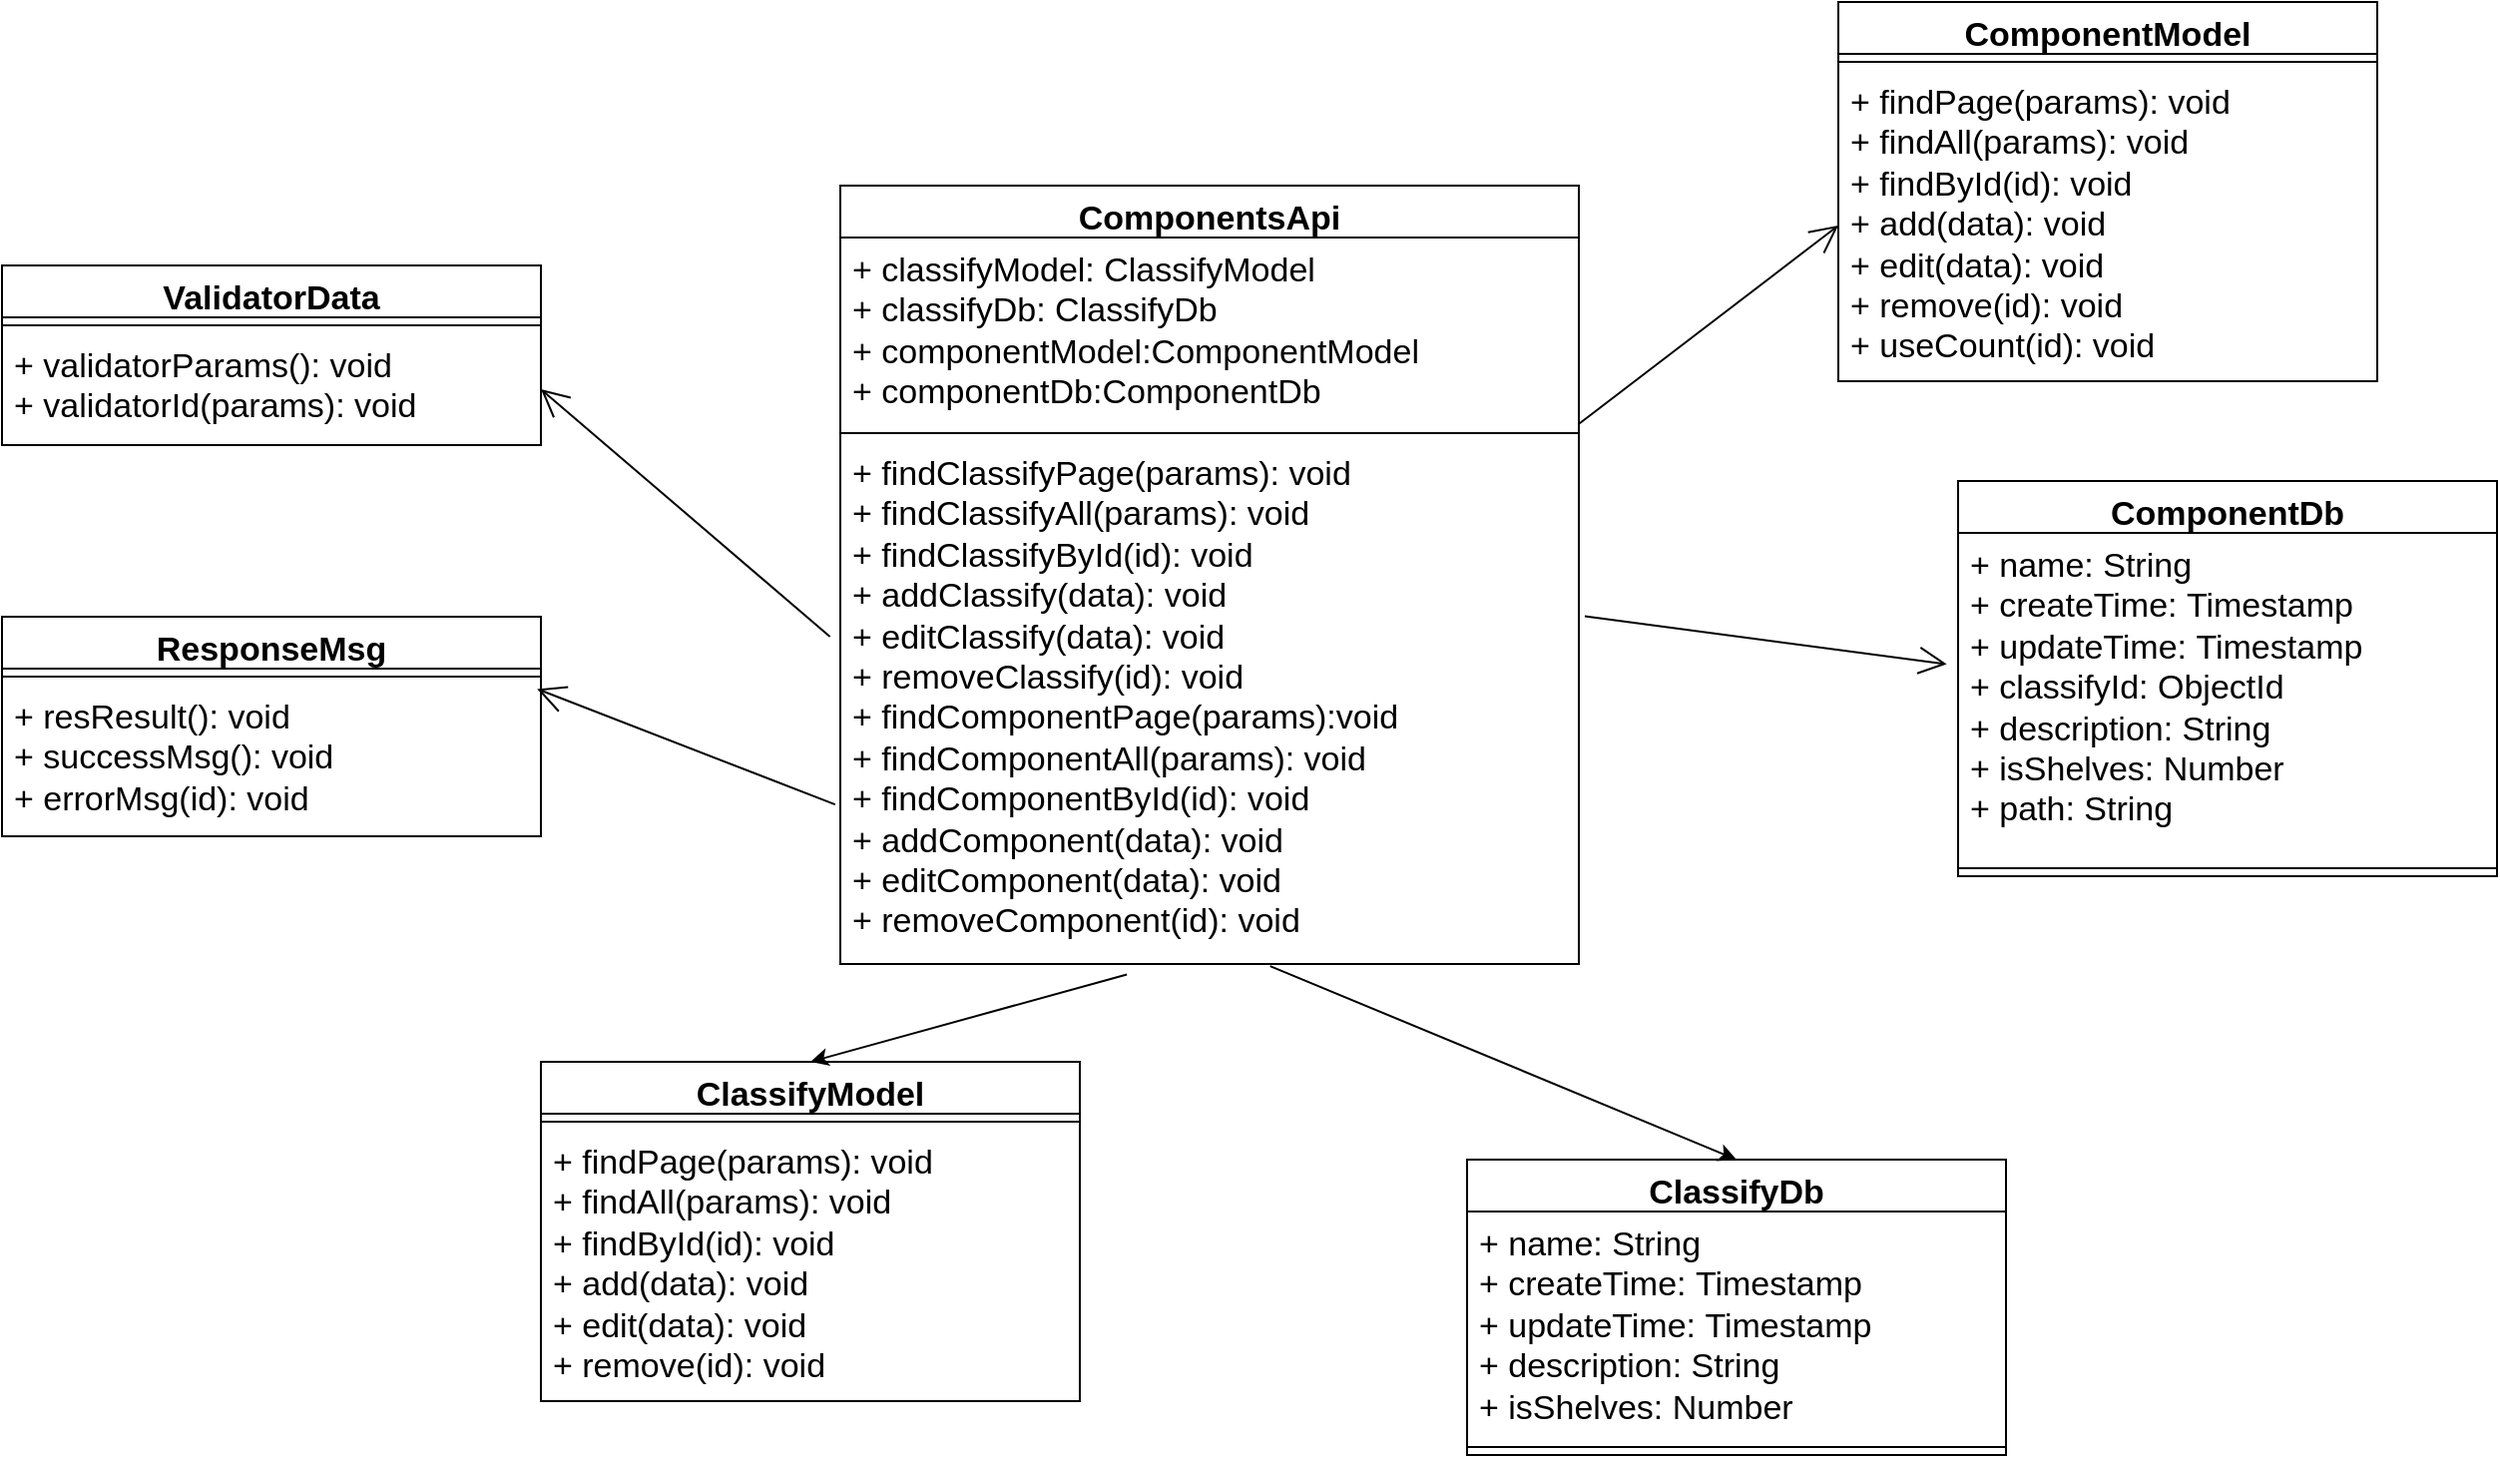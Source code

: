 <mxfile version="24.1.0" type="github">
  <diagram name="第 1 页" id="SAv2pcNWaHPI_d_t_Jxi">
    <mxGraphModel dx="445" dy="1830" grid="1" gridSize="10" guides="1" tooltips="1" connect="1" arrows="1" fold="1" page="1" pageScale="1" pageWidth="827" pageHeight="1169" math="0" shadow="0">
      <root>
        <mxCell id="0" />
        <mxCell id="1" parent="0" />
        <mxCell id="RhDZMjjsc5ACzwqg7XXK-1" value="ComponentsApi&lt;div style=&quot;font-size: 17px;&quot;&gt;&lt;br style=&quot;font-size: 17px;&quot;&gt;&lt;/div&gt;" style="swimlane;fontStyle=1;align=center;verticalAlign=top;childLayout=stackLayout;horizontal=1;startSize=26;horizontalStack=0;resizeParent=1;resizeParentMax=0;resizeLast=0;collapsible=1;marginBottom=0;whiteSpace=wrap;html=1;fontSize=17;" parent="1" vertex="1">
          <mxGeometry x="1690" y="-328" width="370" height="390" as="geometry" />
        </mxCell>
        <mxCell id="RhDZMjjsc5ACzwqg7XXK-2" value="+ classifyModel: ClassifyModel&lt;br style=&quot;font-size: 17px;&quot;&gt;+&amp;nbsp;classifyDb: ClassifyDb&lt;br style=&quot;font-size: 17px;&quot;&gt;+ componentModel:ComponentModel&lt;br style=&quot;font-size: 17px;&quot;&gt;+ componentDb:ComponentDb" style="text;strokeColor=none;fillColor=none;align=left;verticalAlign=top;spacingLeft=4;spacingRight=4;overflow=hidden;rotatable=0;points=[[0,0.5],[1,0.5]];portConstraint=eastwest;whiteSpace=wrap;html=1;fontSize=17;" parent="RhDZMjjsc5ACzwqg7XXK-1" vertex="1">
          <mxGeometry y="26" width="370" height="94" as="geometry" />
        </mxCell>
        <mxCell id="RhDZMjjsc5ACzwqg7XXK-3" value="" style="line;strokeWidth=1;fillColor=none;align=left;verticalAlign=middle;spacingTop=-1;spacingLeft=3;spacingRight=3;rotatable=0;labelPosition=right;points=[];portConstraint=eastwest;strokeColor=inherit;fontSize=17;" parent="RhDZMjjsc5ACzwqg7XXK-1" vertex="1">
          <mxGeometry y="120" width="370" height="8" as="geometry" />
        </mxCell>
        <mxCell id="RhDZMjjsc5ACzwqg7XXK-4" value="+ findClassifyPage(params): void&lt;br style=&quot;font-size: 17px;&quot;&gt;+ findClassifyAll(params): void&lt;br style=&quot;font-size: 17px;&quot;&gt;+ findClassifyById(id): void&lt;br style=&quot;font-size: 17px;&quot;&gt;+ addClassify(data): void&lt;br style=&quot;font-size: 17px;&quot;&gt;+ editClassify(data): void&lt;br style=&quot;font-size: 17px;&quot;&gt;+ removeClassify(id): void&lt;br style=&quot;font-size: 17px;&quot;&gt;+ findComponentPage(params):void&lt;br style=&quot;border-color: var(--border-color); font-size: 17px;&quot;&gt;+ findComponentAll(params): void&lt;br style=&quot;border-color: var(--border-color); font-size: 17px;&quot;&gt;+ findComponentById(id): void&lt;br style=&quot;border-color: var(--border-color); font-size: 17px;&quot;&gt;+ addComponent(data): void&lt;br style=&quot;border-color: var(--border-color); font-size: 17px;&quot;&gt;+ editComponent(data): void&lt;br style=&quot;border-color: var(--border-color); font-size: 17px;&quot;&gt;+ removeComponent(id): void" style="text;strokeColor=none;fillColor=none;align=left;verticalAlign=top;spacingLeft=4;spacingRight=4;overflow=hidden;rotatable=0;points=[[0,0.5],[1,0.5]];portConstraint=eastwest;whiteSpace=wrap;html=1;fontSize=17;" parent="RhDZMjjsc5ACzwqg7XXK-1" vertex="1">
          <mxGeometry y="128" width="370" height="262" as="geometry" />
        </mxCell>
        <mxCell id="RhDZMjjsc5ACzwqg7XXK-5" value="ComponentModel" style="swimlane;fontStyle=1;align=center;verticalAlign=top;childLayout=stackLayout;horizontal=1;startSize=26;horizontalStack=0;resizeParent=1;resizeParentMax=0;resizeLast=0;collapsible=1;marginBottom=0;whiteSpace=wrap;html=1;fontSize=17;" parent="1" vertex="1">
          <mxGeometry x="2190" y="-420" width="270" height="190" as="geometry" />
        </mxCell>
        <mxCell id="RhDZMjjsc5ACzwqg7XXK-6" value="" style="line;strokeWidth=1;fillColor=none;align=left;verticalAlign=middle;spacingTop=-1;spacingLeft=3;spacingRight=3;rotatable=0;labelPosition=right;points=[];portConstraint=eastwest;strokeColor=inherit;fontSize=17;" parent="RhDZMjjsc5ACzwqg7XXK-5" vertex="1">
          <mxGeometry y="26" width="270" height="8" as="geometry" />
        </mxCell>
        <mxCell id="RhDZMjjsc5ACzwqg7XXK-7" value="+ findPage(params): void&lt;br style=&quot;font-size: 17px;&quot;&gt;+ findAll(params): void&lt;br style=&quot;font-size: 17px;&quot;&gt;+ findById(id): void&lt;br style=&quot;font-size: 17px;&quot;&gt;+ add(data): void&lt;br style=&quot;font-size: 17px;&quot;&gt;+ edit(data): void&lt;br style=&quot;font-size: 17px;&quot;&gt;+ remove(id): void&lt;div&gt;+ useCount(id): void&lt;/div&gt;" style="text;strokeColor=none;fillColor=none;align=left;verticalAlign=top;spacingLeft=4;spacingRight=4;overflow=hidden;rotatable=0;points=[[0,0.5],[1,0.5]];portConstraint=eastwest;whiteSpace=wrap;html=1;fontSize=17;" parent="RhDZMjjsc5ACzwqg7XXK-5" vertex="1">
          <mxGeometry y="34" width="270" height="156" as="geometry" />
        </mxCell>
        <mxCell id="RhDZMjjsc5ACzwqg7XXK-8" value="ComponentDb" style="swimlane;fontStyle=1;align=center;verticalAlign=top;childLayout=stackLayout;horizontal=1;startSize=26;horizontalStack=0;resizeParent=1;resizeParentMax=0;resizeLast=0;collapsible=1;marginBottom=0;whiteSpace=wrap;html=1;fontSize=17;" parent="1" vertex="1">
          <mxGeometry x="2250" y="-180" width="270" height="198" as="geometry" />
        </mxCell>
        <mxCell id="RhDZMjjsc5ACzwqg7XXK-9" value="+ name: String&lt;br style=&quot;border-color: var(--border-color); font-size: 17px;&quot;&gt;+ createTime:&amp;nbsp;Timestamp&lt;br style=&quot;border-color: var(--border-color); font-size: 17px;&quot;&gt;+&amp;nbsp;updateTime:&amp;nbsp;Timestamp&lt;br style=&quot;font-size: 17px;&quot;&gt;+&amp;nbsp;classifyId: ObjectId&lt;br style=&quot;font-size: 17px;&quot;&gt;+&amp;nbsp;description: String&lt;br style=&quot;border-color: var(--border-color); font-size: 17px;&quot;&gt;+ isShelves:&amp;nbsp;Number&lt;div style=&quot;font-size: 17px;&quot;&gt;+ path: String&lt;/div&gt;" style="text;strokeColor=none;fillColor=none;align=left;verticalAlign=top;spacingLeft=4;spacingRight=4;overflow=hidden;rotatable=0;points=[[0,0.5],[1,0.5]];portConstraint=eastwest;whiteSpace=wrap;html=1;fontSize=17;" parent="RhDZMjjsc5ACzwqg7XXK-8" vertex="1">
          <mxGeometry y="26" width="270" height="164" as="geometry" />
        </mxCell>
        <mxCell id="RhDZMjjsc5ACzwqg7XXK-10" value="" style="line;strokeWidth=1;fillColor=none;align=left;verticalAlign=middle;spacingTop=-1;spacingLeft=3;spacingRight=3;rotatable=0;labelPosition=right;points=[];portConstraint=eastwest;strokeColor=inherit;fontSize=17;" parent="RhDZMjjsc5ACzwqg7XXK-8" vertex="1">
          <mxGeometry y="190" width="270" height="8" as="geometry" />
        </mxCell>
        <mxCell id="RhDZMjjsc5ACzwqg7XXK-11" value="" style="endArrow=open;endFill=1;endSize=12;html=1;rounded=0;entryX=0;entryY=0.5;entryDx=0;entryDy=0;exitX=1.001;exitY=0.991;exitDx=0;exitDy=0;exitPerimeter=0;fontSize=17;" parent="1" source="RhDZMjjsc5ACzwqg7XXK-2" target="RhDZMjjsc5ACzwqg7XXK-7" edge="1">
          <mxGeometry width="160" relative="1" as="geometry">
            <mxPoint x="2084" y="-200" as="sourcePoint" />
            <mxPoint x="2090" y="-158" as="targetPoint" />
          </mxGeometry>
        </mxCell>
        <mxCell id="RhDZMjjsc5ACzwqg7XXK-12" value="" style="endArrow=open;endFill=1;endSize=12;html=1;rounded=0;entryX=-0.021;entryY=0.401;entryDx=0;entryDy=0;exitX=1.008;exitY=0.335;exitDx=0;exitDy=0;exitPerimeter=0;entryPerimeter=0;fontSize=17;" parent="1" source="RhDZMjjsc5ACzwqg7XXK-4" target="RhDZMjjsc5ACzwqg7XXK-9" edge="1">
          <mxGeometry width="160" relative="1" as="geometry">
            <mxPoint x="2084" y="-100" as="sourcePoint" />
            <mxPoint x="2090" y="-158" as="targetPoint" />
          </mxGeometry>
        </mxCell>
        <mxCell id="RhDZMjjsc5ACzwqg7XXK-13" value="ResponseMsg" style="swimlane;fontStyle=1;align=center;verticalAlign=top;childLayout=stackLayout;horizontal=1;startSize=26;horizontalStack=0;resizeParent=1;resizeParentMax=0;resizeLast=0;collapsible=1;marginBottom=0;whiteSpace=wrap;html=1;fontSize=17;" parent="1" vertex="1">
          <mxGeometry x="1270" y="-112" width="270" height="110" as="geometry" />
        </mxCell>
        <mxCell id="RhDZMjjsc5ACzwqg7XXK-14" value="" style="line;strokeWidth=1;fillColor=none;align=left;verticalAlign=middle;spacingTop=-1;spacingLeft=3;spacingRight=3;rotatable=0;labelPosition=right;points=[];portConstraint=eastwest;strokeColor=inherit;fontSize=17;" parent="RhDZMjjsc5ACzwqg7XXK-13" vertex="1">
          <mxGeometry y="26" width="270" height="8" as="geometry" />
        </mxCell>
        <mxCell id="RhDZMjjsc5ACzwqg7XXK-15" value="+ resResult(): void&lt;br style=&quot;font-size: 17px;&quot;&gt;+ successMsg(): void&lt;br style=&quot;font-size: 17px;&quot;&gt;+ errorMsg(id): void" style="text;strokeColor=none;fillColor=none;align=left;verticalAlign=top;spacingLeft=4;spacingRight=4;overflow=hidden;rotatable=0;points=[[0,0.5],[1,0.5]];portConstraint=eastwest;whiteSpace=wrap;html=1;fontSize=17;" parent="RhDZMjjsc5ACzwqg7XXK-13" vertex="1">
          <mxGeometry y="34" width="270" height="76" as="geometry" />
        </mxCell>
        <mxCell id="RhDZMjjsc5ACzwqg7XXK-16" value="ValidatorData" style="swimlane;fontStyle=1;align=center;verticalAlign=top;childLayout=stackLayout;horizontal=1;startSize=26;horizontalStack=0;resizeParent=1;resizeParentMax=0;resizeLast=0;collapsible=1;marginBottom=0;whiteSpace=wrap;html=1;fontSize=17;" parent="1" vertex="1">
          <mxGeometry x="1270" y="-288" width="270" height="90" as="geometry" />
        </mxCell>
        <mxCell id="RhDZMjjsc5ACzwqg7XXK-17" value="" style="line;strokeWidth=1;fillColor=none;align=left;verticalAlign=middle;spacingTop=-1;spacingLeft=3;spacingRight=3;rotatable=0;labelPosition=right;points=[];portConstraint=eastwest;strokeColor=inherit;fontSize=17;" parent="RhDZMjjsc5ACzwqg7XXK-16" vertex="1">
          <mxGeometry y="26" width="270" height="8" as="geometry" />
        </mxCell>
        <mxCell id="RhDZMjjsc5ACzwqg7XXK-18" value="+ validatorParams(): void&lt;br style=&quot;font-size: 17px;&quot;&gt;+ validatorId(params): void&lt;br style=&quot;font-size: 17px;&quot;&gt;" style="text;strokeColor=none;fillColor=none;align=left;verticalAlign=top;spacingLeft=4;spacingRight=4;overflow=hidden;rotatable=0;points=[[0,0.5],[1,0.5]];portConstraint=eastwest;whiteSpace=wrap;html=1;fontSize=17;" parent="RhDZMjjsc5ACzwqg7XXK-16" vertex="1">
          <mxGeometry y="34" width="270" height="56" as="geometry" />
        </mxCell>
        <mxCell id="RhDZMjjsc5ACzwqg7XXK-19" value="" style="endArrow=open;endFill=1;endSize=12;html=1;rounded=0;entryX=1;entryY=0.5;entryDx=0;entryDy=0;exitX=-0.014;exitY=0.374;exitDx=0;exitDy=0;exitPerimeter=0;fontSize=17;" parent="1" source="RhDZMjjsc5ACzwqg7XXK-4" target="RhDZMjjsc5ACzwqg7XXK-18" edge="1">
          <mxGeometry width="160" relative="1" as="geometry">
            <mxPoint x="2000" y="-199" as="sourcePoint" />
            <mxPoint x="1530" y="-388" as="targetPoint" />
          </mxGeometry>
        </mxCell>
        <mxCell id="RhDZMjjsc5ACzwqg7XXK-20" value="" style="endArrow=open;endFill=1;endSize=12;html=1;rounded=0;entryX=0.993;entryY=0.029;entryDx=0;entryDy=0;entryPerimeter=0;exitX=-0.007;exitY=0.695;exitDx=0;exitDy=0;exitPerimeter=0;fontSize=17;" parent="1" source="RhDZMjjsc5ACzwqg7XXK-4" target="RhDZMjjsc5ACzwqg7XXK-15" edge="1">
          <mxGeometry width="160" relative="1" as="geometry">
            <mxPoint x="1798" y="-318" as="sourcePoint" />
            <mxPoint x="1570" y="-148" as="targetPoint" />
          </mxGeometry>
        </mxCell>
        <mxCell id="RhDZMjjsc5ACzwqg7XXK-21" value="ClassifyModel" style="swimlane;fontStyle=1;align=center;verticalAlign=top;childLayout=stackLayout;horizontal=1;startSize=26;horizontalStack=0;resizeParent=1;resizeParentMax=0;resizeLast=0;collapsible=1;marginBottom=0;whiteSpace=wrap;html=1;fontSize=17;" parent="1" vertex="1">
          <mxGeometry x="1540" y="111" width="270" height="170" as="geometry" />
        </mxCell>
        <mxCell id="RhDZMjjsc5ACzwqg7XXK-22" value="" style="line;strokeWidth=1;fillColor=none;align=left;verticalAlign=middle;spacingTop=-1;spacingLeft=3;spacingRight=3;rotatable=0;labelPosition=right;points=[];portConstraint=eastwest;strokeColor=inherit;fontSize=17;" parent="RhDZMjjsc5ACzwqg7XXK-21" vertex="1">
          <mxGeometry y="26" width="270" height="8" as="geometry" />
        </mxCell>
        <mxCell id="RhDZMjjsc5ACzwqg7XXK-23" value="+ findPage(params): void&lt;br&gt;+ findAll(params): void&lt;br&gt;+ findById(id): void&lt;br&gt;+ add(data): void&lt;br&gt;+ edit(data): void&lt;br&gt;+ remove(id): void" style="text;strokeColor=none;fillColor=none;align=left;verticalAlign=top;spacingLeft=4;spacingRight=4;overflow=hidden;rotatable=0;points=[[0,0.5],[1,0.5]];portConstraint=eastwest;whiteSpace=wrap;html=1;fontSize=17;" parent="RhDZMjjsc5ACzwqg7XXK-21" vertex="1">
          <mxGeometry y="34" width="270" height="136" as="geometry" />
        </mxCell>
        <mxCell id="RhDZMjjsc5ACzwqg7XXK-24" value="ClassifyDb" style="swimlane;fontStyle=1;align=center;verticalAlign=top;childLayout=stackLayout;horizontal=1;startSize=26;horizontalStack=0;resizeParent=1;resizeParentMax=0;resizeLast=0;collapsible=1;marginBottom=0;whiteSpace=wrap;html=1;fontSize=17;" parent="1" vertex="1">
          <mxGeometry x="2004" y="160" width="270" height="148" as="geometry" />
        </mxCell>
        <mxCell id="RhDZMjjsc5ACzwqg7XXK-25" value="+ name: String&lt;br style=&quot;font-size: 17px;&quot;&gt;+ createTime:&amp;nbsp;Timestamp&lt;br style=&quot;font-size: 17px;&quot;&gt;+&amp;nbsp;updateTime:&amp;nbsp;Timestamp&lt;br style=&quot;font-size: 17px;&quot;&gt;+&amp;nbsp;description: String&lt;br style=&quot;font-size: 17px;&quot;&gt;+ isShelves:&amp;nbsp;Number&lt;div style=&quot;font-size: 17px;&quot;&gt;&lt;br style=&quot;font-size: 17px;&quot;&gt;&lt;/div&gt;" style="text;strokeColor=none;fillColor=none;align=left;verticalAlign=top;spacingLeft=4;spacingRight=4;overflow=hidden;rotatable=0;points=[[0,0.5],[1,0.5]];portConstraint=eastwest;whiteSpace=wrap;html=1;fontSize=17;" parent="RhDZMjjsc5ACzwqg7XXK-24" vertex="1">
          <mxGeometry y="26" width="270" height="114" as="geometry" />
        </mxCell>
        <mxCell id="RhDZMjjsc5ACzwqg7XXK-26" value="" style="line;strokeWidth=1;fillColor=none;align=left;verticalAlign=middle;spacingTop=-1;spacingLeft=3;spacingRight=3;rotatable=0;labelPosition=right;points=[];portConstraint=eastwest;strokeColor=inherit;fontSize=17;" parent="RhDZMjjsc5ACzwqg7XXK-24" vertex="1">
          <mxGeometry y="140" width="270" height="8" as="geometry" />
        </mxCell>
        <mxCell id="RhDZMjjsc5ACzwqg7XXK-27" value="" style="endArrow=classic;html=1;rounded=0;exitX=0.388;exitY=1.02;exitDx=0;exitDy=0;exitPerimeter=0;entryX=0.5;entryY=0;entryDx=0;entryDy=0;fontSize=17;" parent="1" source="RhDZMjjsc5ACzwqg7XXK-4" target="RhDZMjjsc5ACzwqg7XXK-21" edge="1">
          <mxGeometry width="50" height="50" relative="1" as="geometry">
            <mxPoint x="1924" y="-100" as="sourcePoint" />
            <mxPoint x="1974" y="-150" as="targetPoint" />
          </mxGeometry>
        </mxCell>
        <mxCell id="RhDZMjjsc5ACzwqg7XXK-28" value="" style="endArrow=classic;html=1;rounded=0;exitX=0.582;exitY=1.004;exitDx=0;exitDy=0;exitPerimeter=0;entryX=0.5;entryY=0;entryDx=0;entryDy=0;fontSize=17;" parent="1" source="RhDZMjjsc5ACzwqg7XXK-4" target="RhDZMjjsc5ACzwqg7XXK-24" edge="1">
          <mxGeometry width="50" height="50" relative="1" as="geometry">
            <mxPoint x="1851" y="-34" as="sourcePoint" />
            <mxPoint x="1685" y="121" as="targetPoint" />
          </mxGeometry>
        </mxCell>
      </root>
    </mxGraphModel>
  </diagram>
</mxfile>
